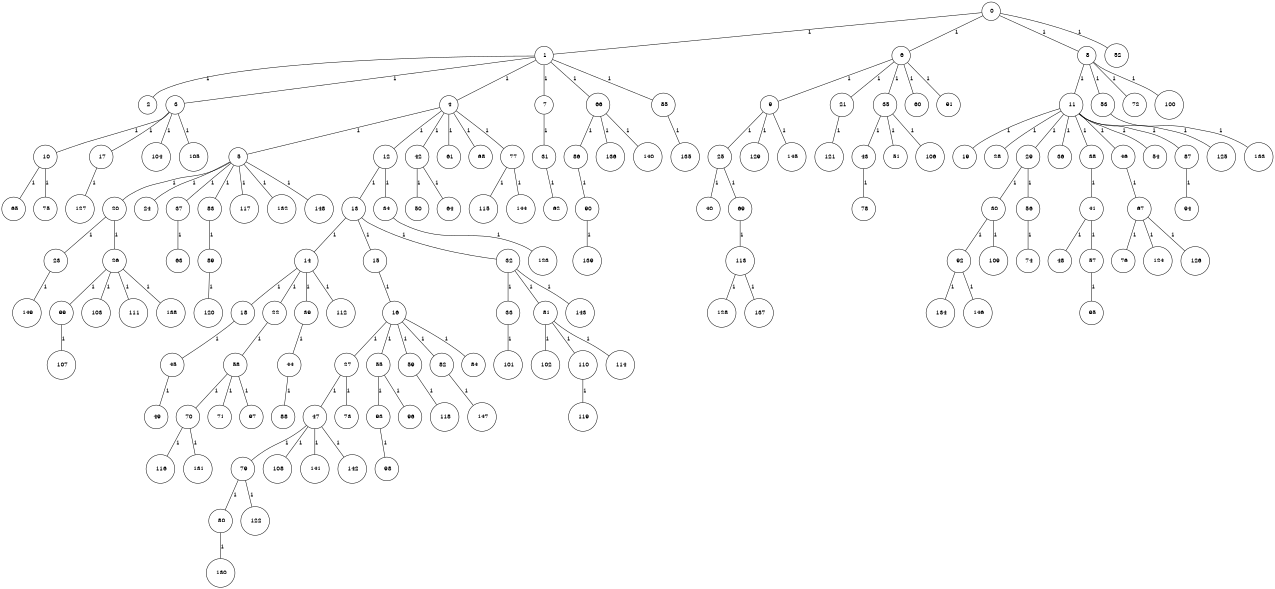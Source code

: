 graph G {
size="8.5,11;"
ratio = "expand;"
fixedsize="true;"
overlap="scale;"
node[shape=circle,width=.12,hight=.12,fontsize=12]
edge[fontsize=12]

0[label=" 0" color=black, pos="1.301642,1.3476481!"];
1[label=" 1" color=black, pos="2.77912,0.58692504!"];
2[label=" 2" color=black, pos="2.2933023,0.65578924!"];
3[label=" 3" color=black, pos="2.2544652,1.7354273!"];
4[label=" 4" color=black, pos="2.175585,0.63211136!"];
5[label=" 5" color=black, pos="1.0991978,0.66286885!"];
6[label=" 6" color=black, pos="0.6295157,2.8255702!"];
7[label=" 7" color=black, pos="1.0801285,2.3293251!"];
8[label=" 8" color=black, pos="0.81600818,2.2789147!"];
9[label=" 9" color=black, pos="1.6402693,1.6399762!"];
10[label=" 10" color=black, pos="1.1522762,2.5246321!"];
11[label=" 11" color=black, pos="1.3977564,0.55221044!"];
12[label=" 12" color=black, pos="0.90981956,1.0125042!"];
13[label=" 13" color=black, pos="1.1062156,0.11876755!"];
14[label=" 14" color=black, pos="0.48195406,0.66594974!"];
15[label=" 15" color=black, pos="0.33526888,1.9438531!"];
16[label=" 16" color=black, pos="2.672248,0.74640527!"];
17[label=" 17" color=black, pos="0.088607491,2.2460888!"];
18[label=" 18" color=black, pos="1.6821469,2.647625!"];
19[label=" 19" color=black, pos="2.0307805,1.6532447!"];
20[label=" 20" color=black, pos="0.38415727,0.9496174!"];
21[label=" 21" color=black, pos="0.3411219,0.22610416!"];
22[label=" 22" color=black, pos="2.0127227,1.3851585!"];
23[label=" 23" color=black, pos="2.8873287,0.49926866!"];
24[label=" 24" color=black, pos="0.55177932,2.872094!"];
25[label=" 25" color=black, pos="1.6320554,2.8812705!"];
26[label=" 26" color=black, pos="0.88890387,1.3941057!"];
27[label=" 27" color=black, pos="1.7287309,0.8602844!"];
28[label=" 28" color=black, pos="1.7130993,0.60326106!"];
29[label=" 29" color=black, pos="2.8782867,0.87729717!"];
30[label=" 30" color=black, pos="2.7214191,0.23900108!"];
31[label=" 31" color=black, pos="2.5914672,0.16832459!"];
32[label=" 32" color=black, pos="1.9839437,1.7836334!"];
33[label=" 33" color=black, pos="1.1586015,0.93020141!"];
34[label=" 34" color=black, pos="0.19379929,2.9671897!"];
35[label=" 35" color=black, pos="0.37165749,1.0354184!"];
36[label=" 36" color=black, pos="1.6373759,2.138978!"];
37[label=" 37" color=black, pos="2.4680447,1.4066721!"];
38[label=" 38" color=black, pos="2.2787309,0.79821169!"];
39[label=" 39" color=black, pos="0.38394296,0.013444656!"];
40[label=" 40" color=black, pos="1.0069549,2.9838857!"];
41[label=" 41" color=black, pos="2.4619818,0.21306177!"];
42[label=" 42" color=black, pos="2.2383942,2.5783114!"];
43[label=" 43" color=black, pos="1.0077256,2.6948085!"];
44[label=" 44" color=black, pos="2.2524093,1.1607642!"];
45[label=" 45" color=black, pos="2.8500617,1.9099179!"];
46[label=" 46" color=black, pos="1.2131096,2.9989906!"];
47[label=" 47" color=black, pos="2.6746658,2.9649392!"];
48[label=" 48" color=black, pos="1.8095133,2.8471771!"];
49[label=" 49" color=black, pos="2.862912,0.92727631!"];
50[label=" 50" color=black, pos="1.2404904,1.7113579!"];
51[label=" 51" color=black, pos="1.1193175,0.89331757!"];
52[label=" 52" color=black, pos="1.2399529,0.09218077!"];
53[label=" 53" color=black, pos="2.6215182,0.21880713!"];
54[label=" 54" color=black, pos="2.7102282,2.4316803!"];
55[label=" 55" color=black, pos="1.2302331,2.0665147!"];
56[label=" 56" color=black, pos="1.3454443,1.3112416!"];
57[label=" 57" color=black, pos="0.97393068,2.3096625!"];
58[label=" 58" color=black, pos="2.7441056,2.4626371!"];
59[label=" 59" color=black, pos="1.4271868,1.2351498!"];
60[label=" 60" color=black, pos="0.41003643,1.7571543!"];
61[label=" 61" color=black, pos="0.32942921,1.8661823!"];
62[label=" 62" color=black, pos="0.19375916,1.4245513!"];
63[label=" 63" color=black, pos="0.69448207,1.4637387!"];
64[label=" 64" color=black, pos="0.40475781,0.24828273!"];
65[label=" 65" color=black, pos="0.013498143,2.5931096!"];
66[label=" 66" color=black, pos="0.57896564,0.62102678!"];
67[label=" 67" color=black, pos="0.41170127,1.6732921!"];
68[label=" 68" color=black, pos="1.1835072,0.8532923!"];
69[label=" 69" color=black, pos="1.4064077,0.55259378!"];
70[label=" 70" color=black, pos="2.0173372,2.0241591!"];
71[label=" 71" color=black, pos="0.46821113,2.7517457!"];
72[label=" 72" color=black, pos="0.26287805,2.2516574!"];
73[label=" 73" color=black, pos="2.5579737,1.0339799!"];
74[label=" 74" color=black, pos="2.9005136,2.1430917!"];
75[label=" 75" color=black, pos="0.51118329,1.1339526!"];
76[label=" 76" color=black, pos="0.24683018,1.2076269!"];
77[label=" 77" color=black, pos="2.7067195,2.2534048!"];
78[label=" 78" color=black, pos="2.7373658,1.4358761!"];
79[label=" 79" color=black, pos="0.76546175,2.0785459!"];
80[label=" 80" color=black, pos="2.1876502,1.304716!"];
81[label=" 81" color=black, pos="1.1749703,0.88256325!"];
82[label=" 82" color=black, pos="1.9937026,2.3876988!"];
83[label=" 83" color=black, pos="0.84203884,1.1995764!"];
84[label=" 84" color=black, pos="2.5088962,1.7421069!"];
85[label=" 85" color=black, pos="2.1674239,1.9396725!"];
86[label=" 86" color=black, pos="1.2730757,0.11036664!"];
87[label=" 87" color=black, pos="2.5631704,2.0668772!"];
88[label=" 88" color=black, pos="0.51911579,0.49644451!"];
89[label=" 89" color=black, pos="1.7102891,1.76957!"];
90[label=" 90" color=black, pos="0.40466276,2.2088776!"];
91[label=" 91" color=black, pos="0.67892008,2.3355706!"];
92[label=" 92" color=black, pos="2.8156572,1.4034321!"];
93[label=" 93" color=black, pos="0.073189278,2.8878709!"];
94[label=" 94" color=black, pos="1.7186531,1.3848024!"];
95[label=" 95" color=black, pos="1.18715,2.0326441!"];
96[label=" 96" color=black, pos="0.82327282,1.4003519!"];
97[label=" 97" color=black, pos="2.9080964,0.23755361!"];
98[label=" 98" color=black, pos="2.3271906,1.5594607!"];
99[label=" 99" color=black, pos="0.85488513,0.19392694!"];
100[label=" 100" color=black, pos="2.9727089,0.6536235!"];
101[label=" 101" color=black, pos="1.9404636,1.3921631!"];
102[label=" 102" color=black, pos="1.5397319,2.9409402!"];
103[label=" 103" color=black, pos="2.2286451,2.4331477!"];
104[label=" 104" color=black, pos="1.5026729,0.58547983!"];
105[label=" 105" color=black, pos="1.0034214,1.7235283!"];
106[label=" 106" color=black, pos="1.2694646,2.3367226!"];
107[label=" 107" color=black, pos="1.1780204,0.79489212!"];
108[label=" 108" color=black, pos="2.1280086,1.1966274!"];
109[label=" 109" color=black, pos="2.99001,0.72758885!"];
110[label=" 110" color=black, pos="0.36575593,1.2566238!"];
111[label=" 111" color=black, pos="0.64211331,2.6463189!"];
112[label=" 112" color=black, pos="2.5232712,1.5555554!"];
113[label=" 113" color=black, pos="1.0548322,0.85730458!"];
114[label=" 114" color=black, pos="0.56207278,1.4486466!"];
115[label=" 115" color=black, pos="2.7246768,2.8908223!"];
116[label=" 116" color=black, pos="2.6920543,1.9211575!"];
117[label=" 117" color=black, pos="1.6762401,0.21180624!"];
118[label=" 118" color=black, pos="2.3172754,0.6363971!"];
119[label=" 119" color=black, pos="0.1582016,0.10417485!"];
120[label=" 120" color=black, pos="2.5145148,1.2081653!"];
121[label=" 121" color=black, pos="0.93881399,0.89364386!"];
122[label=" 122" color=black, pos="2.2594971,2.2409799!"];
123[label=" 123" color=black, pos="2.5858292,2.8368592!"];
124[label=" 124" color=black, pos="1.2192519,0.95994788!"];
125[label=" 125" color=black, pos="0.40676301,2.9374881!"];
126[label=" 126" color=black, pos="0.64018416,0.68342703!"];
127[label=" 127" color=black, pos="0.85660128,1.4798585!"];
128[label=" 128" color=black, pos="1.4473321,2.9404631!"];
129[label=" 129" color=black, pos="2.7534938,0.88703289!"];
130[label=" 130" color=black, pos="1.1763974,2.9971648!"];
131[label=" 131" color=black, pos="2.259815,2.0401102!"];
132[label=" 132" color=black, pos="0.59204072,1.374559!"];
133[label=" 133" color=black, pos="0.17181215,2.7228421!"];
134[label=" 134" color=black, pos="0.88593244,2.6103821!"];
135[label=" 135" color=black, pos="1.193871,0.1136498!"];
136[label=" 136" color=black, pos="1.7782644,2.0273493!"];
137[label=" 137" color=black, pos="0.88821985,2.5447492!"];
138[label=" 138" color=black, pos="2.0423949,0.8268439!"];
139[label=" 139" color=black, pos="0.37593799,1.7812769!"];
140[label=" 140" color=black, pos="1.8670121,1.9667824!"];
141[label=" 141" color=black, pos="0.46788317,0.85082055!"];
142[label=" 142" color=black, pos="2.0958936,1.0963493!"];
143[label=" 143" color=black, pos="1.5514432,1.9309678!"];
144[label=" 144" color=black, pos="1.264112,1.8614659!"];
145[label=" 145" color=black, pos="0.87269919,2.2169491!"];
146[label=" 146" color=black, pos="2.948129,2.2173041!"];
147[label=" 147" color=black, pos="0.91074709,0.2920457!"];
148[label=" 148" color=black, pos="0.15441701,1.8165834!"];
149[label=" 149" color=black, pos="0.94845267,0.97611578!"];
0--1[label="1"]
0--6[label="1"]
0--8[label="1"]
0--52[label="1"]
1--2[label="1"]
1--3[label="1"]
1--4[label="1"]
1--7[label="1"]
1--66[label="1"]
1--85[label="1"]
3--10[label="1"]
3--17[label="1"]
3--104[label="1"]
3--105[label="1"]
4--5[label="1"]
4--12[label="1"]
4--42[label="1"]
4--61[label="1"]
4--68[label="1"]
4--77[label="1"]
5--20[label="1"]
5--24[label="1"]
5--37[label="1"]
5--83[label="1"]
5--117[label="1"]
5--132[label="1"]
5--148[label="1"]
6--9[label="1"]
6--21[label="1"]
6--35[label="1"]
6--60[label="1"]
6--91[label="1"]
7--31[label="1"]
8--11[label="1"]
8--53[label="1"]
8--72[label="1"]
8--100[label="1"]
9--25[label="1"]
9--129[label="1"]
9--145[label="1"]
10--65[label="1"]
10--75[label="1"]
11--19[label="1"]
11--28[label="1"]
11--29[label="1"]
11--36[label="1"]
11--38[label="1"]
11--46[label="1"]
11--54[label="1"]
11--87[label="1"]
11--125[label="1"]
12--13[label="1"]
12--34[label="1"]
13--14[label="1"]
13--15[label="1"]
13--32[label="1"]
14--18[label="1"]
14--22[label="1"]
14--39[label="1"]
14--112[label="1"]
15--16[label="1"]
16--27[label="1"]
16--55[label="1"]
16--59[label="1"]
16--82[label="1"]
16--84[label="1"]
17--127[label="1"]
18--45[label="1"]
20--23[label="1"]
20--26[label="1"]
21--121[label="1"]
22--58[label="1"]
23--149[label="1"]
25--40[label="1"]
25--69[label="1"]
26--99[label="1"]
26--103[label="1"]
26--111[label="1"]
26--138[label="1"]
27--47[label="1"]
27--73[label="1"]
29--30[label="1"]
29--56[label="1"]
30--92[label="1"]
30--109[label="1"]
31--62[label="1"]
32--33[label="1"]
32--81[label="1"]
32--143[label="1"]
33--101[label="1"]
34--123[label="1"]
35--43[label="1"]
35--51[label="1"]
35--106[label="1"]
37--63[label="1"]
38--41[label="1"]
39--44[label="1"]
41--48[label="1"]
41--57[label="1"]
42--50[label="1"]
42--64[label="1"]
43--78[label="1"]
44--88[label="1"]
45--49[label="1"]
46--67[label="1"]
47--79[label="1"]
47--108[label="1"]
47--141[label="1"]
47--142[label="1"]
53--133[label="1"]
55--93[label="1"]
55--96[label="1"]
56--74[label="1"]
57--95[label="1"]
58--70[label="1"]
58--71[label="1"]
58--97[label="1"]
59--118[label="1"]
66--86[label="1"]
66--136[label="1"]
66--140[label="1"]
67--76[label="1"]
67--124[label="1"]
67--126[label="1"]
69--113[label="1"]
70--116[label="1"]
70--131[label="1"]
77--115[label="1"]
77--144[label="1"]
79--80[label="1"]
79--122[label="1"]
80--130[label="1"]
81--102[label="1"]
81--110[label="1"]
81--114[label="1"]
82--147[label="1"]
83--89[label="1"]
85--135[label="1"]
86--90[label="1"]
87--94[label="1"]
89--120[label="1"]
90--139[label="1"]
92--134[label="1"]
92--146[label="1"]
93--98[label="1"]
99--107[label="1"]
110--119[label="1"]
113--128[label="1"]
113--137[label="1"]

}
